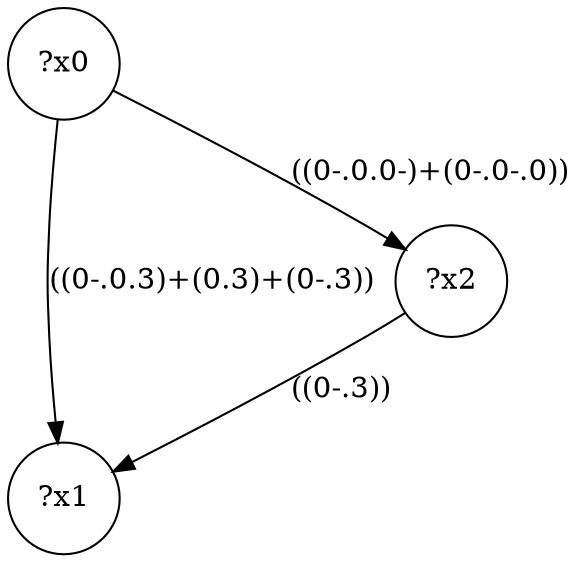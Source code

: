 digraph g {
	x0 [shape=circle, label="?x0"];
	x1 [shape=circle, label="?x1"];
	x0 -> x1 [label="((0-.0.3)+(0.3)+(0-.3))"];
	x2 [shape=circle, label="?x2"];
	x0 -> x2 [label="((0-.0.0-)+(0-.0-.0))"];
	x2 -> x1 [label="((0-.3))"];
}
